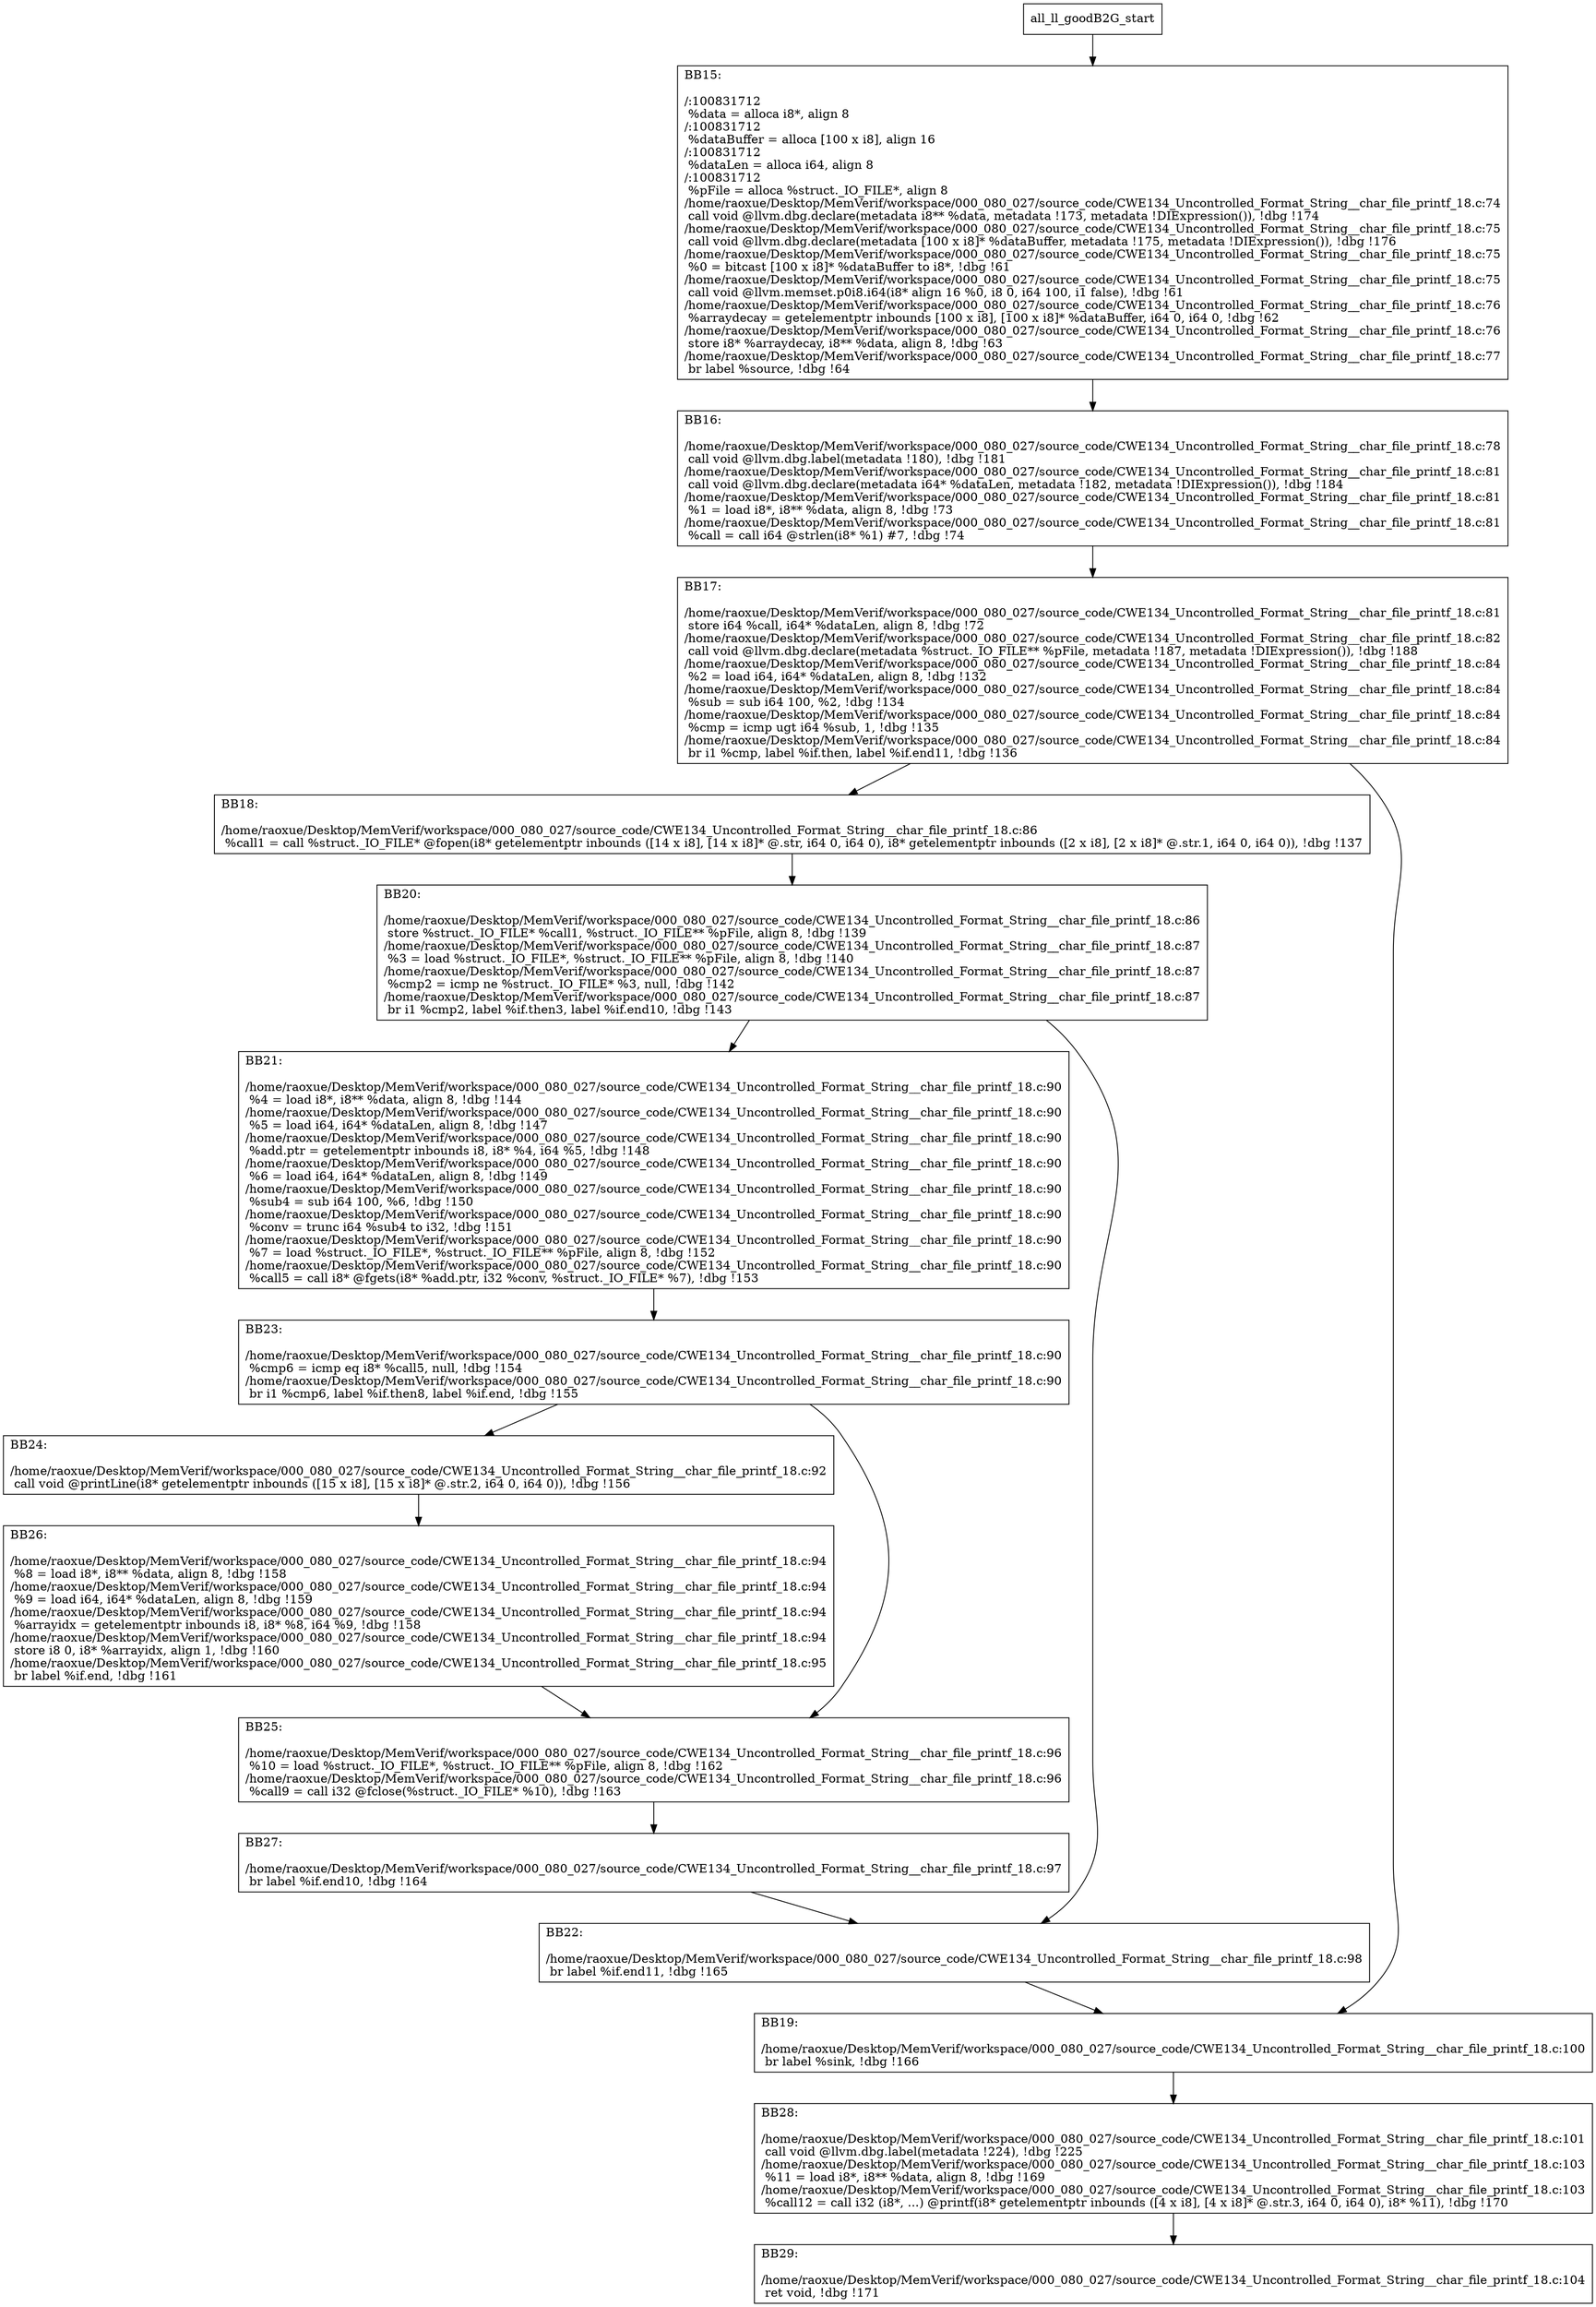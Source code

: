 digraph "CFG for'all_ll_goodB2G' function" {
	BBall_ll_goodB2G_start[shape=record,label="{all_ll_goodB2G_start}"];
	BBall_ll_goodB2G_start-> all_ll_goodB2GBB15;
	all_ll_goodB2GBB15 [shape=record, label="{BB15:\l\l/:100831712\l
  %data = alloca i8*, align 8\l
/:100831712\l
  %dataBuffer = alloca [100 x i8], align 16\l
/:100831712\l
  %dataLen = alloca i64, align 8\l
/:100831712\l
  %pFile = alloca %struct._IO_FILE*, align 8\l
/home/raoxue/Desktop/MemVerif/workspace/000_080_027/source_code/CWE134_Uncontrolled_Format_String__char_file_printf_18.c:74\l
  call void @llvm.dbg.declare(metadata i8** %data, metadata !173, metadata !DIExpression()), !dbg !174\l
/home/raoxue/Desktop/MemVerif/workspace/000_080_027/source_code/CWE134_Uncontrolled_Format_String__char_file_printf_18.c:75\l
  call void @llvm.dbg.declare(metadata [100 x i8]* %dataBuffer, metadata !175, metadata !DIExpression()), !dbg !176\l
/home/raoxue/Desktop/MemVerif/workspace/000_080_027/source_code/CWE134_Uncontrolled_Format_String__char_file_printf_18.c:75\l
  %0 = bitcast [100 x i8]* %dataBuffer to i8*, !dbg !61\l
/home/raoxue/Desktop/MemVerif/workspace/000_080_027/source_code/CWE134_Uncontrolled_Format_String__char_file_printf_18.c:75\l
  call void @llvm.memset.p0i8.i64(i8* align 16 %0, i8 0, i64 100, i1 false), !dbg !61\l
/home/raoxue/Desktop/MemVerif/workspace/000_080_027/source_code/CWE134_Uncontrolled_Format_String__char_file_printf_18.c:76\l
  %arraydecay = getelementptr inbounds [100 x i8], [100 x i8]* %dataBuffer, i64 0, i64 0, !dbg !62\l
/home/raoxue/Desktop/MemVerif/workspace/000_080_027/source_code/CWE134_Uncontrolled_Format_String__char_file_printf_18.c:76\l
  store i8* %arraydecay, i8** %data, align 8, !dbg !63\l
/home/raoxue/Desktop/MemVerif/workspace/000_080_027/source_code/CWE134_Uncontrolled_Format_String__char_file_printf_18.c:77\l
  br label %source, !dbg !64\l
}"];
	all_ll_goodB2GBB15-> all_ll_goodB2GBB16;
	all_ll_goodB2GBB16 [shape=record, label="{BB16:\l\l/home/raoxue/Desktop/MemVerif/workspace/000_080_027/source_code/CWE134_Uncontrolled_Format_String__char_file_printf_18.c:78\l
  call void @llvm.dbg.label(metadata !180), !dbg !181\l
/home/raoxue/Desktop/MemVerif/workspace/000_080_027/source_code/CWE134_Uncontrolled_Format_String__char_file_printf_18.c:81\l
  call void @llvm.dbg.declare(metadata i64* %dataLen, metadata !182, metadata !DIExpression()), !dbg !184\l
/home/raoxue/Desktop/MemVerif/workspace/000_080_027/source_code/CWE134_Uncontrolled_Format_String__char_file_printf_18.c:81\l
  %1 = load i8*, i8** %data, align 8, !dbg !73\l
/home/raoxue/Desktop/MemVerif/workspace/000_080_027/source_code/CWE134_Uncontrolled_Format_String__char_file_printf_18.c:81\l
  %call = call i64 @strlen(i8* %1) #7, !dbg !74\l
}"];
	all_ll_goodB2GBB16-> all_ll_goodB2GBB17;
	all_ll_goodB2GBB17 [shape=record, label="{BB17:\l\l/home/raoxue/Desktop/MemVerif/workspace/000_080_027/source_code/CWE134_Uncontrolled_Format_String__char_file_printf_18.c:81\l
  store i64 %call, i64* %dataLen, align 8, !dbg !72\l
/home/raoxue/Desktop/MemVerif/workspace/000_080_027/source_code/CWE134_Uncontrolled_Format_String__char_file_printf_18.c:82\l
  call void @llvm.dbg.declare(metadata %struct._IO_FILE** %pFile, metadata !187, metadata !DIExpression()), !dbg !188\l
/home/raoxue/Desktop/MemVerif/workspace/000_080_027/source_code/CWE134_Uncontrolled_Format_String__char_file_printf_18.c:84\l
  %2 = load i64, i64* %dataLen, align 8, !dbg !132\l
/home/raoxue/Desktop/MemVerif/workspace/000_080_027/source_code/CWE134_Uncontrolled_Format_String__char_file_printf_18.c:84\l
  %sub = sub i64 100, %2, !dbg !134\l
/home/raoxue/Desktop/MemVerif/workspace/000_080_027/source_code/CWE134_Uncontrolled_Format_String__char_file_printf_18.c:84\l
  %cmp = icmp ugt i64 %sub, 1, !dbg !135\l
/home/raoxue/Desktop/MemVerif/workspace/000_080_027/source_code/CWE134_Uncontrolled_Format_String__char_file_printf_18.c:84\l
  br i1 %cmp, label %if.then, label %if.end11, !dbg !136\l
}"];
	all_ll_goodB2GBB17-> all_ll_goodB2GBB18;
	all_ll_goodB2GBB17-> all_ll_goodB2GBB19;
	all_ll_goodB2GBB18 [shape=record, label="{BB18:\l\l/home/raoxue/Desktop/MemVerif/workspace/000_080_027/source_code/CWE134_Uncontrolled_Format_String__char_file_printf_18.c:86\l
  %call1 = call %struct._IO_FILE* @fopen(i8* getelementptr inbounds ([14 x i8], [14 x i8]* @.str, i64 0, i64 0), i8* getelementptr inbounds ([2 x i8], [2 x i8]* @.str.1, i64 0, i64 0)), !dbg !137\l
}"];
	all_ll_goodB2GBB18-> all_ll_goodB2GBB20;
	all_ll_goodB2GBB20 [shape=record, label="{BB20:\l\l/home/raoxue/Desktop/MemVerif/workspace/000_080_027/source_code/CWE134_Uncontrolled_Format_String__char_file_printf_18.c:86\l
  store %struct._IO_FILE* %call1, %struct._IO_FILE** %pFile, align 8, !dbg !139\l
/home/raoxue/Desktop/MemVerif/workspace/000_080_027/source_code/CWE134_Uncontrolled_Format_String__char_file_printf_18.c:87\l
  %3 = load %struct._IO_FILE*, %struct._IO_FILE** %pFile, align 8, !dbg !140\l
/home/raoxue/Desktop/MemVerif/workspace/000_080_027/source_code/CWE134_Uncontrolled_Format_String__char_file_printf_18.c:87\l
  %cmp2 = icmp ne %struct._IO_FILE* %3, null, !dbg !142\l
/home/raoxue/Desktop/MemVerif/workspace/000_080_027/source_code/CWE134_Uncontrolled_Format_String__char_file_printf_18.c:87\l
  br i1 %cmp2, label %if.then3, label %if.end10, !dbg !143\l
}"];
	all_ll_goodB2GBB20-> all_ll_goodB2GBB21;
	all_ll_goodB2GBB20-> all_ll_goodB2GBB22;
	all_ll_goodB2GBB21 [shape=record, label="{BB21:\l\l/home/raoxue/Desktop/MemVerif/workspace/000_080_027/source_code/CWE134_Uncontrolled_Format_String__char_file_printf_18.c:90\l
  %4 = load i8*, i8** %data, align 8, !dbg !144\l
/home/raoxue/Desktop/MemVerif/workspace/000_080_027/source_code/CWE134_Uncontrolled_Format_String__char_file_printf_18.c:90\l
  %5 = load i64, i64* %dataLen, align 8, !dbg !147\l
/home/raoxue/Desktop/MemVerif/workspace/000_080_027/source_code/CWE134_Uncontrolled_Format_String__char_file_printf_18.c:90\l
  %add.ptr = getelementptr inbounds i8, i8* %4, i64 %5, !dbg !148\l
/home/raoxue/Desktop/MemVerif/workspace/000_080_027/source_code/CWE134_Uncontrolled_Format_String__char_file_printf_18.c:90\l
  %6 = load i64, i64* %dataLen, align 8, !dbg !149\l
/home/raoxue/Desktop/MemVerif/workspace/000_080_027/source_code/CWE134_Uncontrolled_Format_String__char_file_printf_18.c:90\l
  %sub4 = sub i64 100, %6, !dbg !150\l
/home/raoxue/Desktop/MemVerif/workspace/000_080_027/source_code/CWE134_Uncontrolled_Format_String__char_file_printf_18.c:90\l
  %conv = trunc i64 %sub4 to i32, !dbg !151\l
/home/raoxue/Desktop/MemVerif/workspace/000_080_027/source_code/CWE134_Uncontrolled_Format_String__char_file_printf_18.c:90\l
  %7 = load %struct._IO_FILE*, %struct._IO_FILE** %pFile, align 8, !dbg !152\l
/home/raoxue/Desktop/MemVerif/workspace/000_080_027/source_code/CWE134_Uncontrolled_Format_String__char_file_printf_18.c:90\l
  %call5 = call i8* @fgets(i8* %add.ptr, i32 %conv, %struct._IO_FILE* %7), !dbg !153\l
}"];
	all_ll_goodB2GBB21-> all_ll_goodB2GBB23;
	all_ll_goodB2GBB23 [shape=record, label="{BB23:\l\l/home/raoxue/Desktop/MemVerif/workspace/000_080_027/source_code/CWE134_Uncontrolled_Format_String__char_file_printf_18.c:90\l
  %cmp6 = icmp eq i8* %call5, null, !dbg !154\l
/home/raoxue/Desktop/MemVerif/workspace/000_080_027/source_code/CWE134_Uncontrolled_Format_String__char_file_printf_18.c:90\l
  br i1 %cmp6, label %if.then8, label %if.end, !dbg !155\l
}"];
	all_ll_goodB2GBB23-> all_ll_goodB2GBB24;
	all_ll_goodB2GBB23-> all_ll_goodB2GBB25;
	all_ll_goodB2GBB24 [shape=record, label="{BB24:\l\l/home/raoxue/Desktop/MemVerif/workspace/000_080_027/source_code/CWE134_Uncontrolled_Format_String__char_file_printf_18.c:92\l
  call void @printLine(i8* getelementptr inbounds ([15 x i8], [15 x i8]* @.str.2, i64 0, i64 0)), !dbg !156\l
}"];
	all_ll_goodB2GBB24-> all_ll_goodB2GBB26;
	all_ll_goodB2GBB26 [shape=record, label="{BB26:\l\l/home/raoxue/Desktop/MemVerif/workspace/000_080_027/source_code/CWE134_Uncontrolled_Format_String__char_file_printf_18.c:94\l
  %8 = load i8*, i8** %data, align 8, !dbg !158\l
/home/raoxue/Desktop/MemVerif/workspace/000_080_027/source_code/CWE134_Uncontrolled_Format_String__char_file_printf_18.c:94\l
  %9 = load i64, i64* %dataLen, align 8, !dbg !159\l
/home/raoxue/Desktop/MemVerif/workspace/000_080_027/source_code/CWE134_Uncontrolled_Format_String__char_file_printf_18.c:94\l
  %arrayidx = getelementptr inbounds i8, i8* %8, i64 %9, !dbg !158\l
/home/raoxue/Desktop/MemVerif/workspace/000_080_027/source_code/CWE134_Uncontrolled_Format_String__char_file_printf_18.c:94\l
  store i8 0, i8* %arrayidx, align 1, !dbg !160\l
/home/raoxue/Desktop/MemVerif/workspace/000_080_027/source_code/CWE134_Uncontrolled_Format_String__char_file_printf_18.c:95\l
  br label %if.end, !dbg !161\l
}"];
	all_ll_goodB2GBB26-> all_ll_goodB2GBB25;
	all_ll_goodB2GBB25 [shape=record, label="{BB25:\l\l/home/raoxue/Desktop/MemVerif/workspace/000_080_027/source_code/CWE134_Uncontrolled_Format_String__char_file_printf_18.c:96\l
  %10 = load %struct._IO_FILE*, %struct._IO_FILE** %pFile, align 8, !dbg !162\l
/home/raoxue/Desktop/MemVerif/workspace/000_080_027/source_code/CWE134_Uncontrolled_Format_String__char_file_printf_18.c:96\l
  %call9 = call i32 @fclose(%struct._IO_FILE* %10), !dbg !163\l
}"];
	all_ll_goodB2GBB25-> all_ll_goodB2GBB27;
	all_ll_goodB2GBB27 [shape=record, label="{BB27:\l\l/home/raoxue/Desktop/MemVerif/workspace/000_080_027/source_code/CWE134_Uncontrolled_Format_String__char_file_printf_18.c:97\l
  br label %if.end10, !dbg !164\l
}"];
	all_ll_goodB2GBB27-> all_ll_goodB2GBB22;
	all_ll_goodB2GBB22 [shape=record, label="{BB22:\l\l/home/raoxue/Desktop/MemVerif/workspace/000_080_027/source_code/CWE134_Uncontrolled_Format_String__char_file_printf_18.c:98\l
  br label %if.end11, !dbg !165\l
}"];
	all_ll_goodB2GBB22-> all_ll_goodB2GBB19;
	all_ll_goodB2GBB19 [shape=record, label="{BB19:\l\l/home/raoxue/Desktop/MemVerif/workspace/000_080_027/source_code/CWE134_Uncontrolled_Format_String__char_file_printf_18.c:100\l
  br label %sink, !dbg !166\l
}"];
	all_ll_goodB2GBB19-> all_ll_goodB2GBB28;
	all_ll_goodB2GBB28 [shape=record, label="{BB28:\l\l/home/raoxue/Desktop/MemVerif/workspace/000_080_027/source_code/CWE134_Uncontrolled_Format_String__char_file_printf_18.c:101\l
  call void @llvm.dbg.label(metadata !224), !dbg !225\l
/home/raoxue/Desktop/MemVerif/workspace/000_080_027/source_code/CWE134_Uncontrolled_Format_String__char_file_printf_18.c:103\l
  %11 = load i8*, i8** %data, align 8, !dbg !169\l
/home/raoxue/Desktop/MemVerif/workspace/000_080_027/source_code/CWE134_Uncontrolled_Format_String__char_file_printf_18.c:103\l
  %call12 = call i32 (i8*, ...) @printf(i8* getelementptr inbounds ([4 x i8], [4 x i8]* @.str.3, i64 0, i64 0), i8* %11), !dbg !170\l
}"];
	all_ll_goodB2GBB28-> all_ll_goodB2GBB29;
	all_ll_goodB2GBB29 [shape=record, label="{BB29:\l\l/home/raoxue/Desktop/MemVerif/workspace/000_080_027/source_code/CWE134_Uncontrolled_Format_String__char_file_printf_18.c:104\l
  ret void, !dbg !171\l
}"];
}
